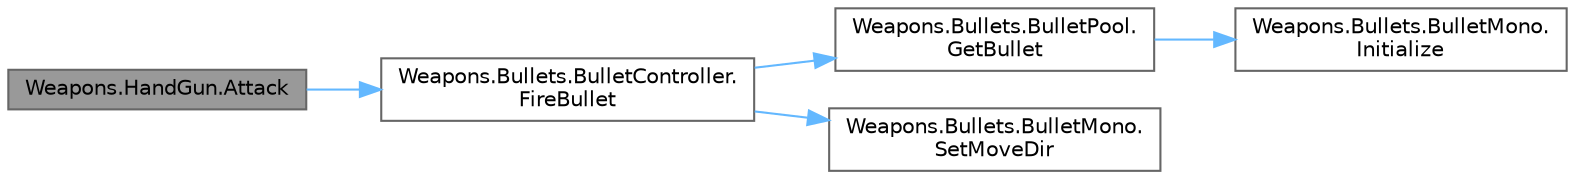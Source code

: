 digraph "Weapons.HandGun.Attack"
{
 // LATEX_PDF_SIZE
  bgcolor="transparent";
  edge [fontname=Helvetica,fontsize=10,labelfontname=Helvetica,labelfontsize=10];
  node [fontname=Helvetica,fontsize=10,shape=box,height=0.2,width=0.4];
  rankdir="LR";
  Node1 [id="Node000001",label="Weapons.HandGun.Attack",height=0.2,width=0.4,color="gray40", fillcolor="grey60", style="filled", fontcolor="black",tooltip=" "];
  Node1 -> Node2 [id="edge1_Node000001_Node000002",color="steelblue1",style="solid",tooltip=" "];
  Node2 [id="Node000002",label="Weapons.Bullets.BulletController.\lFireBullet",height=0.2,width=0.4,color="grey40", fillcolor="white", style="filled",URL="$classWeapons_1_1Bullets_1_1BulletController.html#a16400cbb8b4d04b684ae6ab626dfd52c",tooltip="弾発射"];
  Node2 -> Node3 [id="edge2_Node000002_Node000003",color="steelblue1",style="solid",tooltip=" "];
  Node3 [id="Node000003",label="Weapons.Bullets.BulletPool.\lGetBullet",height=0.2,width=0.4,color="grey40", fillcolor="white", style="filled",URL="$classWeapons_1_1Bullets_1_1BulletPool.html#af617b1b4eec173222299dd49aa00a88f",tooltip="弾を生成する"];
  Node3 -> Node4 [id="edge3_Node000003_Node000004",color="steelblue1",style="solid",tooltip=" "];
  Node4 [id="Node000004",label="Weapons.Bullets.BulletMono.\lInitialize",height=0.2,width=0.4,color="grey40", fillcolor="white", style="filled",URL="$classWeapons_1_1Bullets_1_1BulletMono.html#a04eb7a82cf2355d9c2eefbe976fa4c0d",tooltip="初期化。"];
  Node2 -> Node5 [id="edge4_Node000002_Node000005",color="steelblue1",style="solid",tooltip=" "];
  Node5 [id="Node000005",label="Weapons.Bullets.BulletMono.\lSetMoveDir",height=0.2,width=0.4,color="grey40", fillcolor="white", style="filled",URL="$classWeapons_1_1Bullets_1_1BulletMono.html#a98da24d67a0eeb61c154565b8d700720",tooltip=" "];
}
